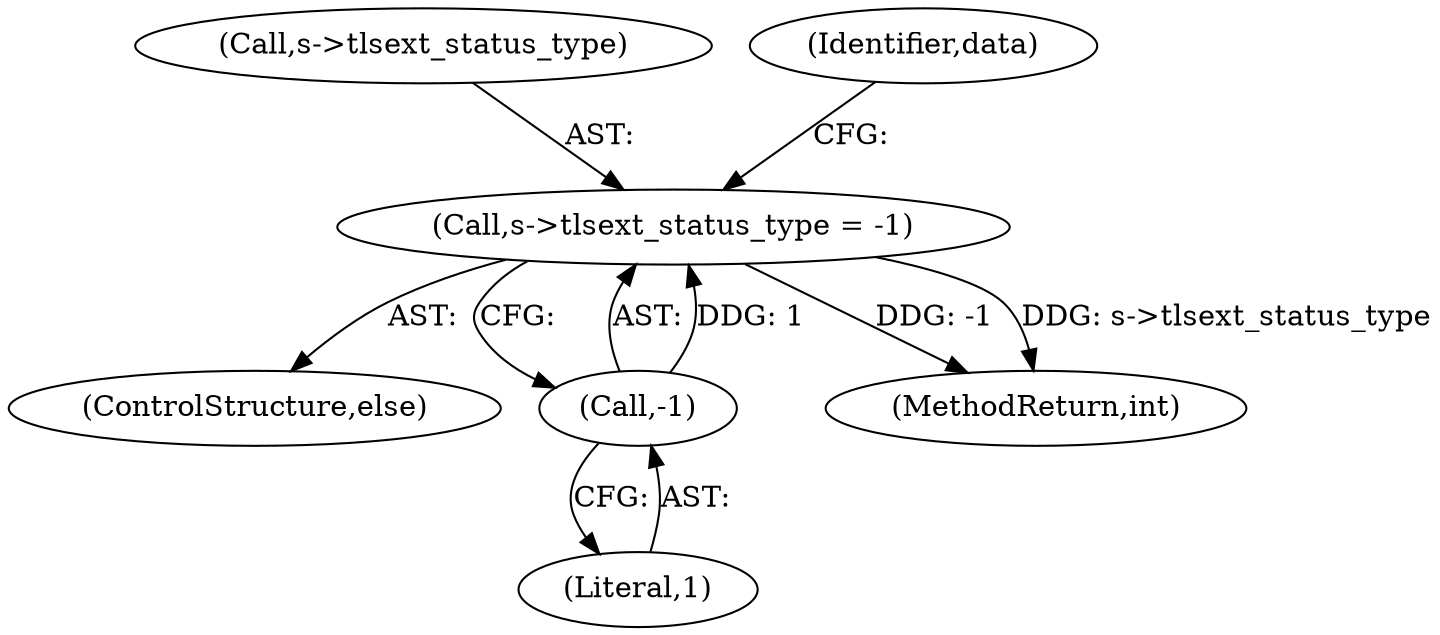 digraph "0_openssl_2c0d295e26306e15a92eb23a84a1802005c1c137@pointer" {
"1001151" [label="(Call,s->tlsext_status_type = -1)"];
"1001155" [label="(Call,-1)"];
"1001152" [label="(Call,s->tlsext_status_type)"];
"1001150" [label="(ControlStructure,else)"];
"1001151" [label="(Call,s->tlsext_status_type = -1)"];
"1001155" [label="(Call,-1)"];
"1001156" [label="(Literal,1)"];
"1001238" [label="(Identifier,data)"];
"1001283" [label="(MethodReturn,int)"];
"1001151" -> "1001150"  [label="AST: "];
"1001151" -> "1001155"  [label="CFG: "];
"1001152" -> "1001151"  [label="AST: "];
"1001155" -> "1001151"  [label="AST: "];
"1001238" -> "1001151"  [label="CFG: "];
"1001151" -> "1001283"  [label="DDG: -1"];
"1001151" -> "1001283"  [label="DDG: s->tlsext_status_type"];
"1001155" -> "1001151"  [label="DDG: 1"];
"1001155" -> "1001156"  [label="CFG: "];
"1001156" -> "1001155"  [label="AST: "];
}
